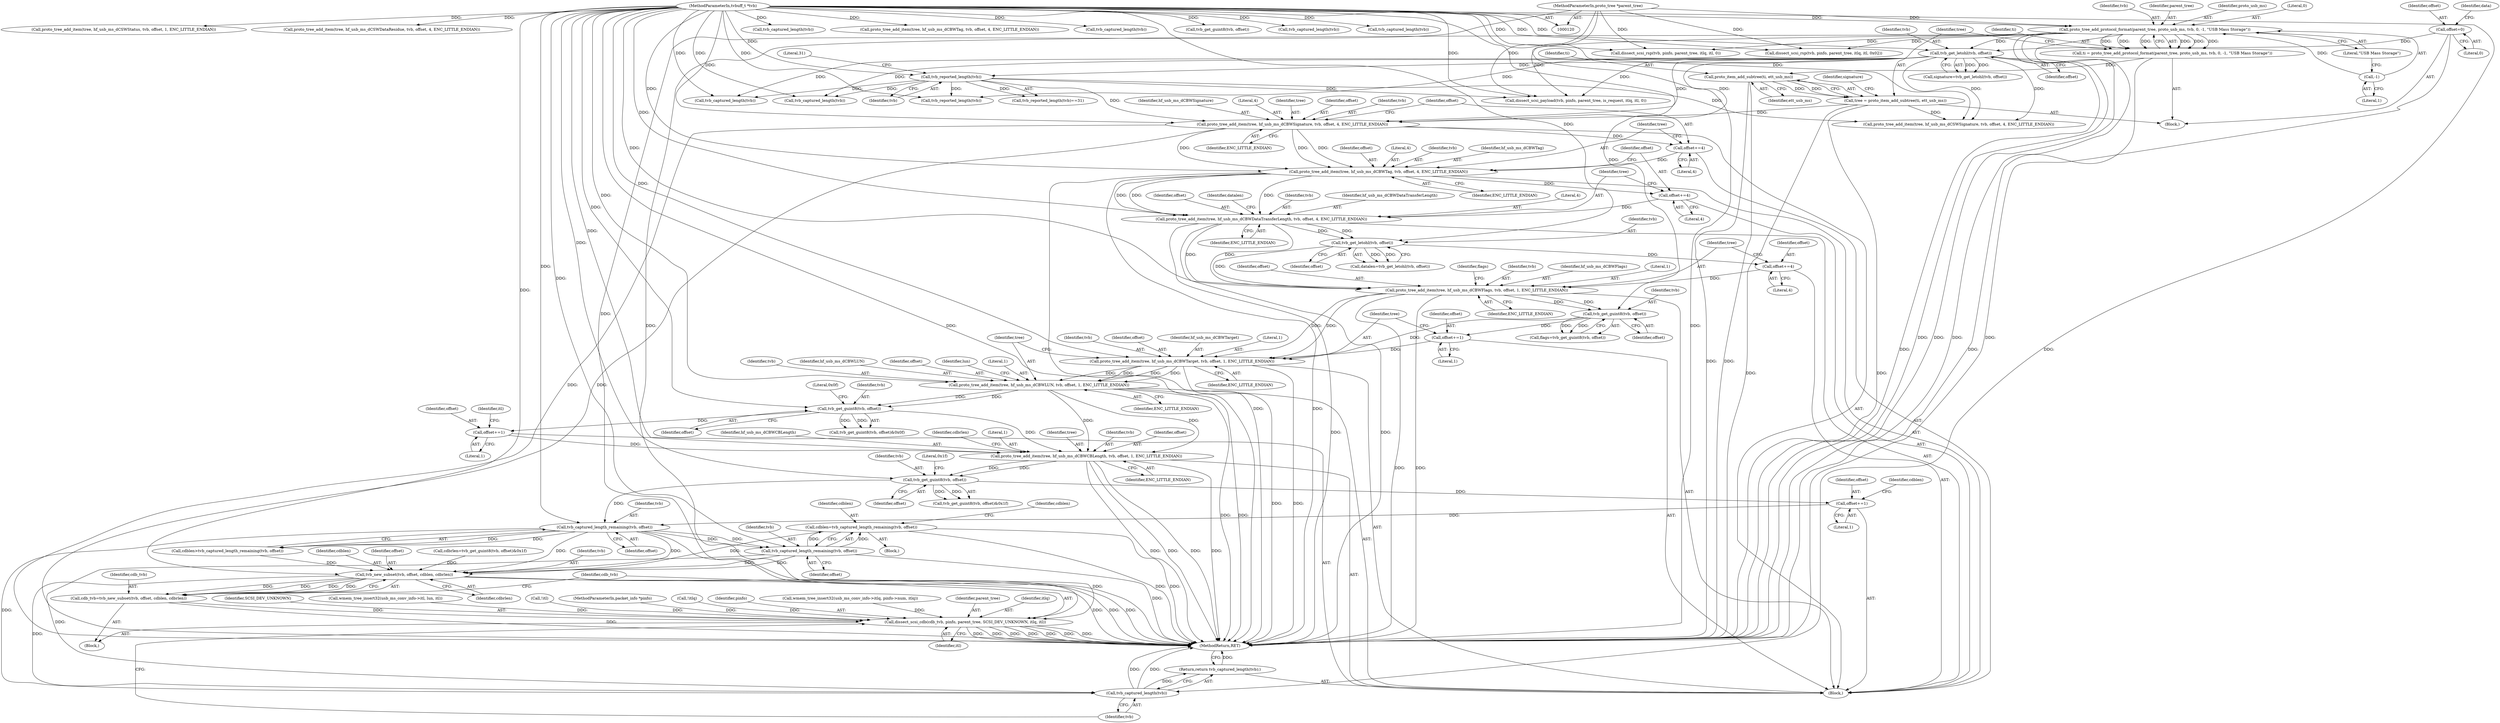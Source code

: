 digraph "0_wireshark_2cb5985bf47bdc8bea78d28483ed224abdd33dc6_1@API" {
"1000498" [label="(Call,cdblen=tvb_captured_length_remaining(tvb, offset))"];
"1000500" [label="(Call,tvb_captured_length_remaining(tvb, offset))"];
"1000494" [label="(Call,tvb_captured_length_remaining(tvb, offset))"];
"1000481" [label="(Call,tvb_get_guint8(tvb, offset))"];
"1000471" [label="(Call,proto_tree_add_item(tree, hf_usb_ms_dCBWCBLength, tvb, offset, 1, ENC_LITTLE_ENDIAN))"];
"1000313" [label="(Call,proto_tree_add_item(tree, hf_usb_ms_dCBWLUN, tvb, offset, 1, ENC_LITTLE_ENDIAN))"];
"1000306" [label="(Call,proto_tree_add_item(tree, hf_usb_ms_dCBWTarget, tvb, offset, 1, ENC_LITTLE_ENDIAN))"];
"1000291" [label="(Call,proto_tree_add_item(tree, hf_usb_ms_dCBWFlags, tvb, offset, 1, ENC_LITTLE_ENDIAN))"];
"1000276" [label="(Call,proto_tree_add_item(tree, hf_usb_ms_dCBWDataTransferLength, tvb, offset, 4, ENC_LITTLE_ENDIAN))"];
"1000266" [label="(Call,proto_tree_add_item(tree, hf_usb_ms_dCBWTag, tvb, offset, 4, ENC_LITTLE_ENDIAN))"];
"1000256" [label="(Call,proto_tree_add_item(tree, hf_usb_ms_dCBWSignature, tvb, offset, 4, ENC_LITTLE_ENDIAN))"];
"1000228" [label="(Call,tree = proto_item_add_subtree(ti, ett_usb_ms))"];
"1000230" [label="(Call,proto_item_add_subtree(ti, ett_usb_ms))"];
"1000218" [label="(Call,ti = proto_tree_add_protocol_format(parent_tree, proto_usb_ms, tvb, 0, -1, \"USB Mass Storage\"))"];
"1000220" [label="(Call,proto_tree_add_protocol_format(parent_tree, proto_usb_ms, tvb, 0, -1, \"USB Mass Storage\"))"];
"1000123" [label="(MethodParameterIn,proto_tree *parent_tree)"];
"1000121" [label="(MethodParameterIn,tvbuff_t *tvb)"];
"1000225" [label="(Call,-1)"];
"1000235" [label="(Call,tvb_get_letohl(tvb, offset))"];
"1000135" [label="(Call,offset=0)"];
"1000246" [label="(Call,tvb_reported_length(tvb))"];
"1000263" [label="(Call,offset+=4)"];
"1000273" [label="(Call,offset+=4)"];
"1000285" [label="(Call,tvb_get_letohl(tvb, offset))"];
"1000288" [label="(Call,offset+=4)"];
"1000300" [label="(Call,tvb_get_guint8(tvb, offset))"];
"1000303" [label="(Call,offset+=1)"];
"1000323" [label="(Call,tvb_get_guint8(tvb, offset))"];
"1000327" [label="(Call,offset+=1)"];
"1000485" [label="(Call,offset+=1)"];
"1000508" [label="(Call,tvb_new_subset(tvb, offset, cdblen, cdbrlen))"];
"1000506" [label="(Call,cdb_tvb=tvb_new_subset(tvb, offset, cdblen, cdbrlen))"];
"1000513" [label="(Call,dissect_scsi_cdb(cdb_tvb, pinfo, parent_tree, SCSI_DEV_UNKNOWN, itlq, itl))"];
"1000521" [label="(Call,tvb_captured_length(tvb))"];
"1000520" [label="(Return,return tvb_captured_length(tvb);)"];
"1000471" [label="(Call,proto_tree_add_item(tree, hf_usb_ms_dCBWCBLength, tvb, offset, 1, ENC_LITTLE_ENDIAN))"];
"1000312" [label="(Identifier,ENC_LITTLE_ENDIAN)"];
"1000474" [label="(Identifier,tvb)"];
"1000246" [label="(Call,tvb_reported_length(tvb))"];
"1000248" [label="(Literal,31)"];
"1000292" [label="(Identifier,tree)"];
"1000296" [label="(Literal,1)"];
"1000232" [label="(Identifier,ett_usb_ms)"];
"1000681" [label="(Call,dissect_scsi_payload(tvb, pinfo, parent_tree, is_request, itlq, itl, 0))"];
"1000517" [label="(Identifier,SCSI_DEV_UNKNOWN)"];
"1000475" [label="(Identifier,offset)"];
"1000257" [label="(Identifier,tree)"];
"1000298" [label="(Call,flags=tvb_get_guint8(tvb, offset))"];
"1000313" [label="(Call,proto_tree_add_item(tree, hf_usb_ms_dCBWLUN, tvb, offset, 1, ENC_LITTLE_ENDIAN))"];
"1000331" [label="(Identifier,itl)"];
"1000358" [label="(Call,wmem_tree_insert32(usb_ms_conv_info->itl, lun, itl))"];
"1000262" [label="(Identifier,ENC_LITTLE_ENDIAN)"];
"1000480" [label="(Call,tvb_get_guint8(tvb, offset)&0x1f)"];
"1000690" [label="(Call,tvb_captured_length(tvb))"];
"1000692" [label="(MethodReturn,RET)"];
"1000509" [label="(Identifier,tvb)"];
"1000280" [label="(Identifier,offset)"];
"1000340" [label="(Call,!itl)"];
"1000309" [label="(Identifier,tvb)"];
"1000492" [label="(Call,cdblen>tvb_captured_length_remaining(tvb, offset))"];
"1000519" [label="(Identifier,itl)"];
"1000504" [label="(Identifier,cdblen)"];
"1000498" [label="(Call,cdblen=tvb_captured_length_remaining(tvb, offset))"];
"1000282" [label="(Identifier,ENC_LITTLE_ENDIAN)"];
"1000245" [label="(Call,tvb_reported_length(tvb)==31)"];
"1000263" [label="(Call,offset+=4)"];
"1000495" [label="(Identifier,tvb)"];
"1000511" [label="(Identifier,cdblen)"];
"1000224" [label="(Literal,0)"];
"1000501" [label="(Identifier,tvb)"];
"1000271" [label="(Literal,4)"];
"1000122" [label="(MethodParameterIn,packet_info *pinfo)"];
"1000547" [label="(Call,proto_tree_add_item(tree, hf_usb_ms_dCBWTag, tvb, offset, 4, ENC_LITTLE_ENDIAN))"];
"1000269" [label="(Identifier,tvb)"];
"1000276" [label="(Call,proto_tree_add_item(tree, hf_usb_ms_dCBWDataTransferLength, tvb, offset, 4, ENC_LITTLE_ENDIAN))"];
"1000620" [label="(Call,tvb_captured_length(tvb))"];
"1000268" [label="(Identifier,hf_usb_ms_dCBWTag)"];
"1000295" [label="(Identifier,offset)"];
"1000326" [label="(Literal,0x0f)"];
"1000136" [label="(Identifier,offset)"];
"1000473" [label="(Identifier,hf_usb_ms_dCBWCBLength)"];
"1000284" [label="(Identifier,datalen)"];
"1000576" [label="(Call,tvb_get_guint8(tvb, offset))"];
"1000483" [label="(Identifier,offset)"];
"1000595" [label="(Call,tvb_captured_length(tvb))"];
"1000485" [label="(Call,offset+=1)"];
"1000223" [label="(Identifier,tvb)"];
"1000643" [label="(Call,tvb_captured_length(tvb))"];
"1000300" [label="(Call,tvb_get_guint8(tvb, offset))"];
"1000291" [label="(Call,proto_tree_add_item(tree, hf_usb_ms_dCBWFlags, tvb, offset, 1, ENC_LITTLE_ENDIAN))"];
"1000635" [label="(Call,dissect_scsi_rsp(tvb, pinfo, parent_tree, itlq, itl, 0x02))"];
"1000506" [label="(Call,cdb_tvb=tvb_new_subset(tvb, offset, cdblen, cdbrlen))"];
"1000225" [label="(Call,-1)"];
"1000484" [label="(Literal,0x1f)"];
"1000481" [label="(Call,tvb_get_guint8(tvb, offset))"];
"1000277" [label="(Identifier,tree)"];
"1000260" [label="(Identifier,offset)"];
"1000482" [label="(Identifier,tvb)"];
"1000235" [label="(Call,tvb_get_letohl(tvb, offset))"];
"1000508" [label="(Call,tvb_new_subset(tvb, offset, cdblen, cdbrlen))"];
"1000532" [label="(Call,tvb_reported_length(tvb))"];
"1000125" [label="(Block,)"];
"1000287" [label="(Identifier,offset)"];
"1000305" [label="(Literal,1)"];
"1000237" [label="(Identifier,offset)"];
"1000489" [label="(Identifier,cdblen)"];
"1000499" [label="(Identifier,cdblen)"];
"1000279" [label="(Identifier,tvb)"];
"1000221" [label="(Identifier,parent_tree)"];
"1000567" [label="(Call,proto_tree_add_item(tree, hf_usb_ms_dCSWStatus, tvb, offset, 1, ENC_LITTLE_ENDIAN))"];
"1000135" [label="(Call,offset=0)"];
"1000522" [label="(Identifier,tvb)"];
"1000273" [label="(Call,offset+=4)"];
"1000230" [label="(Call,proto_item_add_subtree(ti, ett_usb_ms))"];
"1000307" [label="(Identifier,tree)"];
"1000310" [label="(Identifier,offset)"];
"1000537" [label="(Call,proto_tree_add_item(tree, hf_usb_ms_dCSWSignature, tvb, offset, 4, ENC_LITTLE_ENDIAN))"];
"1000220" [label="(Call,proto_tree_add_protocol_format(parent_tree, proto_usb_ms, tvb, 0, -1, \"USB Mass Storage\"))"];
"1000249" [label="(Block,)"];
"1000303" [label="(Call,offset+=1)"];
"1000289" [label="(Identifier,offset)"];
"1000487" [label="(Literal,1)"];
"1000299" [label="(Identifier,flags)"];
"1000497" [label="(Block,)"];
"1000302" [label="(Identifier,offset)"];
"1000626" [label="(Call,dissect_scsi_rsp(tvb, pinfo, parent_tree, itlq, itl, 0))"];
"1000226" [label="(Literal,1)"];
"1000236" [label="(Identifier,tvb)"];
"1000290" [label="(Literal,4)"];
"1000286" [label="(Identifier,tvb)"];
"1000267" [label="(Identifier,tree)"];
"1000521" [label="(Call,tvb_captured_length(tvb))"];
"1000510" [label="(Identifier,offset)"];
"1000507" [label="(Identifier,cdb_tvb)"];
"1000270" [label="(Identifier,offset)"];
"1000218" [label="(Call,ti = proto_tree_add_protocol_format(parent_tree, proto_usb_ms, tvb, 0, -1, \"USB Mass Storage\"))"];
"1000123" [label="(MethodParameterIn,proto_tree *parent_tree)"];
"1000328" [label="(Identifier,offset)"];
"1000557" [label="(Call,proto_tree_add_item(tree, hf_usb_ms_dCSWDataResidue, tvb, offset, 4, ENC_LITTLE_ENDIAN))"];
"1000219" [label="(Identifier,ti)"];
"1000316" [label="(Identifier,tvb)"];
"1000661" [label="(Call,tvb_captured_length(tvb))"];
"1000137" [label="(Literal,0)"];
"1000505" [label="(Block,)"];
"1000520" [label="(Return,return tvb_captured_length(tvb);)"];
"1000297" [label="(Identifier,ENC_LITTLE_ENDIAN)"];
"1000285" [label="(Call,tvb_get_letohl(tvb, offset))"];
"1000229" [label="(Identifier,tree)"];
"1000222" [label="(Identifier,proto_usb_ms)"];
"1000301" [label="(Identifier,tvb)"];
"1000315" [label="(Identifier,hf_usb_ms_dCBWLUN)"];
"1000256" [label="(Call,proto_tree_add_item(tree, hf_usb_ms_dCBWSignature, tvb, offset, 4, ENC_LITTLE_ENDIAN))"];
"1000477" [label="(Identifier,ENC_LITTLE_ENDIAN)"];
"1000231" [label="(Identifier,ti)"];
"1000479" [label="(Identifier,cdbrlen)"];
"1000234" [label="(Identifier,signature)"];
"1000306" [label="(Call,proto_tree_add_item(tree, hf_usb_ms_dCBWTarget, tvb, offset, 1, ENC_LITTLE_ENDIAN))"];
"1000514" [label="(Identifier,cdb_tvb)"];
"1000259" [label="(Identifier,tvb)"];
"1000317" [label="(Identifier,offset)"];
"1000321" [label="(Identifier,lun)"];
"1000121" [label="(MethodParameterIn,tvbuff_t *tvb)"];
"1000376" [label="(Call,!itlq)"];
"1000494" [label="(Call,tvb_captured_length_remaining(tvb, offset))"];
"1000275" [label="(Literal,4)"];
"1000329" [label="(Literal,1)"];
"1000496" [label="(Identifier,offset)"];
"1000283" [label="(Call,datalen=tvb_get_letohl(tvb, offset))"];
"1000264" [label="(Identifier,offset)"];
"1000515" [label="(Identifier,pinfo)"];
"1000327" [label="(Call,offset+=1)"];
"1000513" [label="(Call,dissect_scsi_cdb(cdb_tvb, pinfo, parent_tree, SCSI_DEV_UNKNOWN, itlq, itl))"];
"1000258" [label="(Identifier,hf_usb_ms_dCBWSignature)"];
"1000486" [label="(Identifier,offset)"];
"1000278" [label="(Identifier,hf_usb_ms_dCBWDataTransferLength)"];
"1000233" [label="(Call,signature=tvb_get_letohl(tvb, offset))"];
"1000318" [label="(Literal,1)"];
"1000512" [label="(Identifier,cdbrlen)"];
"1000319" [label="(Identifier,ENC_LITTLE_ENDIAN)"];
"1000314" [label="(Identifier,tree)"];
"1000463" [label="(Call,wmem_tree_insert32(usb_ms_conv_info->itlq, pinfo->num, itlq))"];
"1000324" [label="(Identifier,tvb)"];
"1000323" [label="(Call,tvb_get_guint8(tvb, offset))"];
"1000143" [label="(Identifier,data)"];
"1000325" [label="(Identifier,offset)"];
"1000679" [label="(Call,tvb_captured_length(tvb))"];
"1000322" [label="(Call,tvb_get_guint8(tvb, offset)&0x0f)"];
"1000478" [label="(Call,cdbrlen=tvb_get_guint8(tvb, offset)&0x1f)"];
"1000265" [label="(Literal,4)"];
"1000294" [label="(Identifier,tvb)"];
"1000274" [label="(Identifier,offset)"];
"1000227" [label="(Literal,\"USB Mass Storage\")"];
"1000476" [label="(Literal,1)"];
"1000293" [label="(Identifier,hf_usb_ms_dCBWFlags)"];
"1000288" [label="(Call,offset+=4)"];
"1000228" [label="(Call,tree = proto_item_add_subtree(ti, ett_usb_ms))"];
"1000502" [label="(Identifier,offset)"];
"1000308" [label="(Identifier,hf_usb_ms_dCBWTarget)"];
"1000500" [label="(Call,tvb_captured_length_remaining(tvb, offset))"];
"1000304" [label="(Identifier,offset)"];
"1000261" [label="(Literal,4)"];
"1000516" [label="(Identifier,parent_tree)"];
"1000518" [label="(Identifier,itlq)"];
"1000272" [label="(Identifier,ENC_LITTLE_ENDIAN)"];
"1000472" [label="(Identifier,tree)"];
"1000266" [label="(Call,proto_tree_add_item(tree, hf_usb_ms_dCBWTag, tvb, offset, 4, ENC_LITTLE_ENDIAN))"];
"1000247" [label="(Identifier,tvb)"];
"1000311" [label="(Literal,1)"];
"1000281" [label="(Literal,4)"];
"1000498" -> "1000497"  [label="AST: "];
"1000498" -> "1000500"  [label="CFG: "];
"1000499" -> "1000498"  [label="AST: "];
"1000500" -> "1000498"  [label="AST: "];
"1000504" -> "1000498"  [label="CFG: "];
"1000498" -> "1000692"  [label="DDG: "];
"1000498" -> "1000692"  [label="DDG: "];
"1000500" -> "1000498"  [label="DDG: "];
"1000500" -> "1000498"  [label="DDG: "];
"1000498" -> "1000508"  [label="DDG: "];
"1000500" -> "1000502"  [label="CFG: "];
"1000501" -> "1000500"  [label="AST: "];
"1000502" -> "1000500"  [label="AST: "];
"1000500" -> "1000692"  [label="DDG: "];
"1000494" -> "1000500"  [label="DDG: "];
"1000494" -> "1000500"  [label="DDG: "];
"1000121" -> "1000500"  [label="DDG: "];
"1000500" -> "1000508"  [label="DDG: "];
"1000500" -> "1000508"  [label="DDG: "];
"1000500" -> "1000521"  [label="DDG: "];
"1000494" -> "1000492"  [label="AST: "];
"1000494" -> "1000496"  [label="CFG: "];
"1000495" -> "1000494"  [label="AST: "];
"1000496" -> "1000494"  [label="AST: "];
"1000492" -> "1000494"  [label="CFG: "];
"1000494" -> "1000692"  [label="DDG: "];
"1000494" -> "1000492"  [label="DDG: "];
"1000494" -> "1000492"  [label="DDG: "];
"1000481" -> "1000494"  [label="DDG: "];
"1000121" -> "1000494"  [label="DDG: "];
"1000485" -> "1000494"  [label="DDG: "];
"1000494" -> "1000508"  [label="DDG: "];
"1000494" -> "1000508"  [label="DDG: "];
"1000494" -> "1000521"  [label="DDG: "];
"1000481" -> "1000480"  [label="AST: "];
"1000481" -> "1000483"  [label="CFG: "];
"1000482" -> "1000481"  [label="AST: "];
"1000483" -> "1000481"  [label="AST: "];
"1000484" -> "1000481"  [label="CFG: "];
"1000481" -> "1000480"  [label="DDG: "];
"1000481" -> "1000480"  [label="DDG: "];
"1000471" -> "1000481"  [label="DDG: "];
"1000471" -> "1000481"  [label="DDG: "];
"1000121" -> "1000481"  [label="DDG: "];
"1000481" -> "1000485"  [label="DDG: "];
"1000471" -> "1000249"  [label="AST: "];
"1000471" -> "1000477"  [label="CFG: "];
"1000472" -> "1000471"  [label="AST: "];
"1000473" -> "1000471"  [label="AST: "];
"1000474" -> "1000471"  [label="AST: "];
"1000475" -> "1000471"  [label="AST: "];
"1000476" -> "1000471"  [label="AST: "];
"1000477" -> "1000471"  [label="AST: "];
"1000479" -> "1000471"  [label="CFG: "];
"1000471" -> "1000692"  [label="DDG: "];
"1000471" -> "1000692"  [label="DDG: "];
"1000471" -> "1000692"  [label="DDG: "];
"1000471" -> "1000692"  [label="DDG: "];
"1000313" -> "1000471"  [label="DDG: "];
"1000313" -> "1000471"  [label="DDG: "];
"1000323" -> "1000471"  [label="DDG: "];
"1000121" -> "1000471"  [label="DDG: "];
"1000327" -> "1000471"  [label="DDG: "];
"1000313" -> "1000249"  [label="AST: "];
"1000313" -> "1000319"  [label="CFG: "];
"1000314" -> "1000313"  [label="AST: "];
"1000315" -> "1000313"  [label="AST: "];
"1000316" -> "1000313"  [label="AST: "];
"1000317" -> "1000313"  [label="AST: "];
"1000318" -> "1000313"  [label="AST: "];
"1000319" -> "1000313"  [label="AST: "];
"1000321" -> "1000313"  [label="CFG: "];
"1000313" -> "1000692"  [label="DDG: "];
"1000313" -> "1000692"  [label="DDG: "];
"1000306" -> "1000313"  [label="DDG: "];
"1000306" -> "1000313"  [label="DDG: "];
"1000306" -> "1000313"  [label="DDG: "];
"1000306" -> "1000313"  [label="DDG: "];
"1000121" -> "1000313"  [label="DDG: "];
"1000313" -> "1000323"  [label="DDG: "];
"1000313" -> "1000323"  [label="DDG: "];
"1000306" -> "1000249"  [label="AST: "];
"1000306" -> "1000312"  [label="CFG: "];
"1000307" -> "1000306"  [label="AST: "];
"1000308" -> "1000306"  [label="AST: "];
"1000309" -> "1000306"  [label="AST: "];
"1000310" -> "1000306"  [label="AST: "];
"1000311" -> "1000306"  [label="AST: "];
"1000312" -> "1000306"  [label="AST: "];
"1000314" -> "1000306"  [label="CFG: "];
"1000306" -> "1000692"  [label="DDG: "];
"1000306" -> "1000692"  [label="DDG: "];
"1000291" -> "1000306"  [label="DDG: "];
"1000291" -> "1000306"  [label="DDG: "];
"1000300" -> "1000306"  [label="DDG: "];
"1000121" -> "1000306"  [label="DDG: "];
"1000303" -> "1000306"  [label="DDG: "];
"1000291" -> "1000249"  [label="AST: "];
"1000291" -> "1000297"  [label="CFG: "];
"1000292" -> "1000291"  [label="AST: "];
"1000293" -> "1000291"  [label="AST: "];
"1000294" -> "1000291"  [label="AST: "];
"1000295" -> "1000291"  [label="AST: "];
"1000296" -> "1000291"  [label="AST: "];
"1000297" -> "1000291"  [label="AST: "];
"1000299" -> "1000291"  [label="CFG: "];
"1000291" -> "1000692"  [label="DDG: "];
"1000291" -> "1000692"  [label="DDG: "];
"1000276" -> "1000291"  [label="DDG: "];
"1000276" -> "1000291"  [label="DDG: "];
"1000285" -> "1000291"  [label="DDG: "];
"1000121" -> "1000291"  [label="DDG: "];
"1000288" -> "1000291"  [label="DDG: "];
"1000291" -> "1000300"  [label="DDG: "];
"1000291" -> "1000300"  [label="DDG: "];
"1000276" -> "1000249"  [label="AST: "];
"1000276" -> "1000282"  [label="CFG: "];
"1000277" -> "1000276"  [label="AST: "];
"1000278" -> "1000276"  [label="AST: "];
"1000279" -> "1000276"  [label="AST: "];
"1000280" -> "1000276"  [label="AST: "];
"1000281" -> "1000276"  [label="AST: "];
"1000282" -> "1000276"  [label="AST: "];
"1000284" -> "1000276"  [label="CFG: "];
"1000276" -> "1000692"  [label="DDG: "];
"1000276" -> "1000692"  [label="DDG: "];
"1000266" -> "1000276"  [label="DDG: "];
"1000266" -> "1000276"  [label="DDG: "];
"1000266" -> "1000276"  [label="DDG: "];
"1000121" -> "1000276"  [label="DDG: "];
"1000273" -> "1000276"  [label="DDG: "];
"1000276" -> "1000285"  [label="DDG: "];
"1000276" -> "1000285"  [label="DDG: "];
"1000266" -> "1000249"  [label="AST: "];
"1000266" -> "1000272"  [label="CFG: "];
"1000267" -> "1000266"  [label="AST: "];
"1000268" -> "1000266"  [label="AST: "];
"1000269" -> "1000266"  [label="AST: "];
"1000270" -> "1000266"  [label="AST: "];
"1000271" -> "1000266"  [label="AST: "];
"1000272" -> "1000266"  [label="AST: "];
"1000274" -> "1000266"  [label="CFG: "];
"1000266" -> "1000692"  [label="DDG: "];
"1000266" -> "1000692"  [label="DDG: "];
"1000256" -> "1000266"  [label="DDG: "];
"1000256" -> "1000266"  [label="DDG: "];
"1000256" -> "1000266"  [label="DDG: "];
"1000121" -> "1000266"  [label="DDG: "];
"1000263" -> "1000266"  [label="DDG: "];
"1000266" -> "1000273"  [label="DDG: "];
"1000256" -> "1000249"  [label="AST: "];
"1000256" -> "1000262"  [label="CFG: "];
"1000257" -> "1000256"  [label="AST: "];
"1000258" -> "1000256"  [label="AST: "];
"1000259" -> "1000256"  [label="AST: "];
"1000260" -> "1000256"  [label="AST: "];
"1000261" -> "1000256"  [label="AST: "];
"1000262" -> "1000256"  [label="AST: "];
"1000264" -> "1000256"  [label="CFG: "];
"1000256" -> "1000692"  [label="DDG: "];
"1000256" -> "1000692"  [label="DDG: "];
"1000228" -> "1000256"  [label="DDG: "];
"1000235" -> "1000256"  [label="DDG: "];
"1000235" -> "1000256"  [label="DDG: "];
"1000246" -> "1000256"  [label="DDG: "];
"1000121" -> "1000256"  [label="DDG: "];
"1000256" -> "1000263"  [label="DDG: "];
"1000228" -> "1000125"  [label="AST: "];
"1000228" -> "1000230"  [label="CFG: "];
"1000229" -> "1000228"  [label="AST: "];
"1000230" -> "1000228"  [label="AST: "];
"1000234" -> "1000228"  [label="CFG: "];
"1000228" -> "1000692"  [label="DDG: "];
"1000228" -> "1000692"  [label="DDG: "];
"1000230" -> "1000228"  [label="DDG: "];
"1000230" -> "1000228"  [label="DDG: "];
"1000228" -> "1000537"  [label="DDG: "];
"1000230" -> "1000232"  [label="CFG: "];
"1000231" -> "1000230"  [label="AST: "];
"1000232" -> "1000230"  [label="AST: "];
"1000230" -> "1000692"  [label="DDG: "];
"1000230" -> "1000692"  [label="DDG: "];
"1000218" -> "1000230"  [label="DDG: "];
"1000218" -> "1000125"  [label="AST: "];
"1000218" -> "1000220"  [label="CFG: "];
"1000219" -> "1000218"  [label="AST: "];
"1000220" -> "1000218"  [label="AST: "];
"1000229" -> "1000218"  [label="CFG: "];
"1000218" -> "1000692"  [label="DDG: "];
"1000220" -> "1000218"  [label="DDG: "];
"1000220" -> "1000218"  [label="DDG: "];
"1000220" -> "1000218"  [label="DDG: "];
"1000220" -> "1000218"  [label="DDG: "];
"1000220" -> "1000218"  [label="DDG: "];
"1000220" -> "1000218"  [label="DDG: "];
"1000220" -> "1000227"  [label="CFG: "];
"1000221" -> "1000220"  [label="AST: "];
"1000222" -> "1000220"  [label="AST: "];
"1000223" -> "1000220"  [label="AST: "];
"1000224" -> "1000220"  [label="AST: "];
"1000225" -> "1000220"  [label="AST: "];
"1000227" -> "1000220"  [label="AST: "];
"1000220" -> "1000692"  [label="DDG: "];
"1000220" -> "1000692"  [label="DDG: "];
"1000220" -> "1000692"  [label="DDG: "];
"1000123" -> "1000220"  [label="DDG: "];
"1000121" -> "1000220"  [label="DDG: "];
"1000225" -> "1000220"  [label="DDG: "];
"1000220" -> "1000235"  [label="DDG: "];
"1000220" -> "1000513"  [label="DDG: "];
"1000220" -> "1000626"  [label="DDG: "];
"1000220" -> "1000635"  [label="DDG: "];
"1000220" -> "1000681"  [label="DDG: "];
"1000123" -> "1000120"  [label="AST: "];
"1000123" -> "1000692"  [label="DDG: "];
"1000123" -> "1000513"  [label="DDG: "];
"1000123" -> "1000626"  [label="DDG: "];
"1000123" -> "1000635"  [label="DDG: "];
"1000123" -> "1000681"  [label="DDG: "];
"1000121" -> "1000120"  [label="AST: "];
"1000121" -> "1000692"  [label="DDG: "];
"1000121" -> "1000235"  [label="DDG: "];
"1000121" -> "1000246"  [label="DDG: "];
"1000121" -> "1000285"  [label="DDG: "];
"1000121" -> "1000300"  [label="DDG: "];
"1000121" -> "1000323"  [label="DDG: "];
"1000121" -> "1000508"  [label="DDG: "];
"1000121" -> "1000521"  [label="DDG: "];
"1000121" -> "1000532"  [label="DDG: "];
"1000121" -> "1000537"  [label="DDG: "];
"1000121" -> "1000547"  [label="DDG: "];
"1000121" -> "1000557"  [label="DDG: "];
"1000121" -> "1000567"  [label="DDG: "];
"1000121" -> "1000576"  [label="DDG: "];
"1000121" -> "1000595"  [label="DDG: "];
"1000121" -> "1000620"  [label="DDG: "];
"1000121" -> "1000626"  [label="DDG: "];
"1000121" -> "1000635"  [label="DDG: "];
"1000121" -> "1000643"  [label="DDG: "];
"1000121" -> "1000661"  [label="DDG: "];
"1000121" -> "1000679"  [label="DDG: "];
"1000121" -> "1000681"  [label="DDG: "];
"1000121" -> "1000690"  [label="DDG: "];
"1000225" -> "1000226"  [label="CFG: "];
"1000226" -> "1000225"  [label="AST: "];
"1000227" -> "1000225"  [label="CFG: "];
"1000235" -> "1000233"  [label="AST: "];
"1000235" -> "1000237"  [label="CFG: "];
"1000236" -> "1000235"  [label="AST: "];
"1000237" -> "1000235"  [label="AST: "];
"1000233" -> "1000235"  [label="CFG: "];
"1000235" -> "1000692"  [label="DDG: "];
"1000235" -> "1000233"  [label="DDG: "];
"1000235" -> "1000233"  [label="DDG: "];
"1000135" -> "1000235"  [label="DDG: "];
"1000235" -> "1000246"  [label="DDG: "];
"1000235" -> "1000532"  [label="DDG: "];
"1000235" -> "1000537"  [label="DDG: "];
"1000235" -> "1000537"  [label="DDG: "];
"1000235" -> "1000661"  [label="DDG: "];
"1000235" -> "1000679"  [label="DDG: "];
"1000235" -> "1000681"  [label="DDG: "];
"1000135" -> "1000125"  [label="AST: "];
"1000135" -> "1000137"  [label="CFG: "];
"1000136" -> "1000135"  [label="AST: "];
"1000137" -> "1000135"  [label="AST: "];
"1000143" -> "1000135"  [label="CFG: "];
"1000135" -> "1000692"  [label="DDG: "];
"1000246" -> "1000245"  [label="AST: "];
"1000246" -> "1000247"  [label="CFG: "];
"1000247" -> "1000246"  [label="AST: "];
"1000248" -> "1000246"  [label="CFG: "];
"1000246" -> "1000245"  [label="DDG: "];
"1000246" -> "1000532"  [label="DDG: "];
"1000246" -> "1000537"  [label="DDG: "];
"1000246" -> "1000661"  [label="DDG: "];
"1000246" -> "1000679"  [label="DDG: "];
"1000246" -> "1000681"  [label="DDG: "];
"1000263" -> "1000249"  [label="AST: "];
"1000263" -> "1000265"  [label="CFG: "];
"1000264" -> "1000263"  [label="AST: "];
"1000265" -> "1000263"  [label="AST: "];
"1000267" -> "1000263"  [label="CFG: "];
"1000273" -> "1000249"  [label="AST: "];
"1000273" -> "1000275"  [label="CFG: "];
"1000274" -> "1000273"  [label="AST: "];
"1000275" -> "1000273"  [label="AST: "];
"1000277" -> "1000273"  [label="CFG: "];
"1000285" -> "1000283"  [label="AST: "];
"1000285" -> "1000287"  [label="CFG: "];
"1000286" -> "1000285"  [label="AST: "];
"1000287" -> "1000285"  [label="AST: "];
"1000283" -> "1000285"  [label="CFG: "];
"1000285" -> "1000283"  [label="DDG: "];
"1000285" -> "1000283"  [label="DDG: "];
"1000285" -> "1000288"  [label="DDG: "];
"1000288" -> "1000249"  [label="AST: "];
"1000288" -> "1000290"  [label="CFG: "];
"1000289" -> "1000288"  [label="AST: "];
"1000290" -> "1000288"  [label="AST: "];
"1000292" -> "1000288"  [label="CFG: "];
"1000300" -> "1000298"  [label="AST: "];
"1000300" -> "1000302"  [label="CFG: "];
"1000301" -> "1000300"  [label="AST: "];
"1000302" -> "1000300"  [label="AST: "];
"1000298" -> "1000300"  [label="CFG: "];
"1000300" -> "1000298"  [label="DDG: "];
"1000300" -> "1000298"  [label="DDG: "];
"1000300" -> "1000303"  [label="DDG: "];
"1000303" -> "1000249"  [label="AST: "];
"1000303" -> "1000305"  [label="CFG: "];
"1000304" -> "1000303"  [label="AST: "];
"1000305" -> "1000303"  [label="AST: "];
"1000307" -> "1000303"  [label="CFG: "];
"1000323" -> "1000322"  [label="AST: "];
"1000323" -> "1000325"  [label="CFG: "];
"1000324" -> "1000323"  [label="AST: "];
"1000325" -> "1000323"  [label="AST: "];
"1000326" -> "1000323"  [label="CFG: "];
"1000323" -> "1000322"  [label="DDG: "];
"1000323" -> "1000322"  [label="DDG: "];
"1000323" -> "1000327"  [label="DDG: "];
"1000327" -> "1000249"  [label="AST: "];
"1000327" -> "1000329"  [label="CFG: "];
"1000328" -> "1000327"  [label="AST: "];
"1000329" -> "1000327"  [label="AST: "];
"1000331" -> "1000327"  [label="CFG: "];
"1000485" -> "1000249"  [label="AST: "];
"1000485" -> "1000487"  [label="CFG: "];
"1000486" -> "1000485"  [label="AST: "];
"1000487" -> "1000485"  [label="AST: "];
"1000489" -> "1000485"  [label="CFG: "];
"1000508" -> "1000506"  [label="AST: "];
"1000508" -> "1000512"  [label="CFG: "];
"1000509" -> "1000508"  [label="AST: "];
"1000510" -> "1000508"  [label="AST: "];
"1000511" -> "1000508"  [label="AST: "];
"1000512" -> "1000508"  [label="AST: "];
"1000506" -> "1000508"  [label="CFG: "];
"1000508" -> "1000692"  [label="DDG: "];
"1000508" -> "1000692"  [label="DDG: "];
"1000508" -> "1000692"  [label="DDG: "];
"1000508" -> "1000506"  [label="DDG: "];
"1000508" -> "1000506"  [label="DDG: "];
"1000508" -> "1000506"  [label="DDG: "];
"1000508" -> "1000506"  [label="DDG: "];
"1000492" -> "1000508"  [label="DDG: "];
"1000478" -> "1000508"  [label="DDG: "];
"1000508" -> "1000521"  [label="DDG: "];
"1000506" -> "1000505"  [label="AST: "];
"1000507" -> "1000506"  [label="AST: "];
"1000514" -> "1000506"  [label="CFG: "];
"1000506" -> "1000692"  [label="DDG: "];
"1000506" -> "1000513"  [label="DDG: "];
"1000513" -> "1000505"  [label="AST: "];
"1000513" -> "1000519"  [label="CFG: "];
"1000514" -> "1000513"  [label="AST: "];
"1000515" -> "1000513"  [label="AST: "];
"1000516" -> "1000513"  [label="AST: "];
"1000517" -> "1000513"  [label="AST: "];
"1000518" -> "1000513"  [label="AST: "];
"1000519" -> "1000513"  [label="AST: "];
"1000522" -> "1000513"  [label="CFG: "];
"1000513" -> "1000692"  [label="DDG: "];
"1000513" -> "1000692"  [label="DDG: "];
"1000513" -> "1000692"  [label="DDG: "];
"1000513" -> "1000692"  [label="DDG: "];
"1000513" -> "1000692"  [label="DDG: "];
"1000513" -> "1000692"  [label="DDG: "];
"1000513" -> "1000692"  [label="DDG: "];
"1000122" -> "1000513"  [label="DDG: "];
"1000376" -> "1000513"  [label="DDG: "];
"1000463" -> "1000513"  [label="DDG: "];
"1000340" -> "1000513"  [label="DDG: "];
"1000358" -> "1000513"  [label="DDG: "];
"1000521" -> "1000520"  [label="AST: "];
"1000521" -> "1000522"  [label="CFG: "];
"1000522" -> "1000521"  [label="AST: "];
"1000520" -> "1000521"  [label="CFG: "];
"1000521" -> "1000692"  [label="DDG: "];
"1000521" -> "1000692"  [label="DDG: "];
"1000521" -> "1000520"  [label="DDG: "];
"1000520" -> "1000249"  [label="AST: "];
"1000692" -> "1000520"  [label="CFG: "];
"1000520" -> "1000692"  [label="DDG: "];
}
